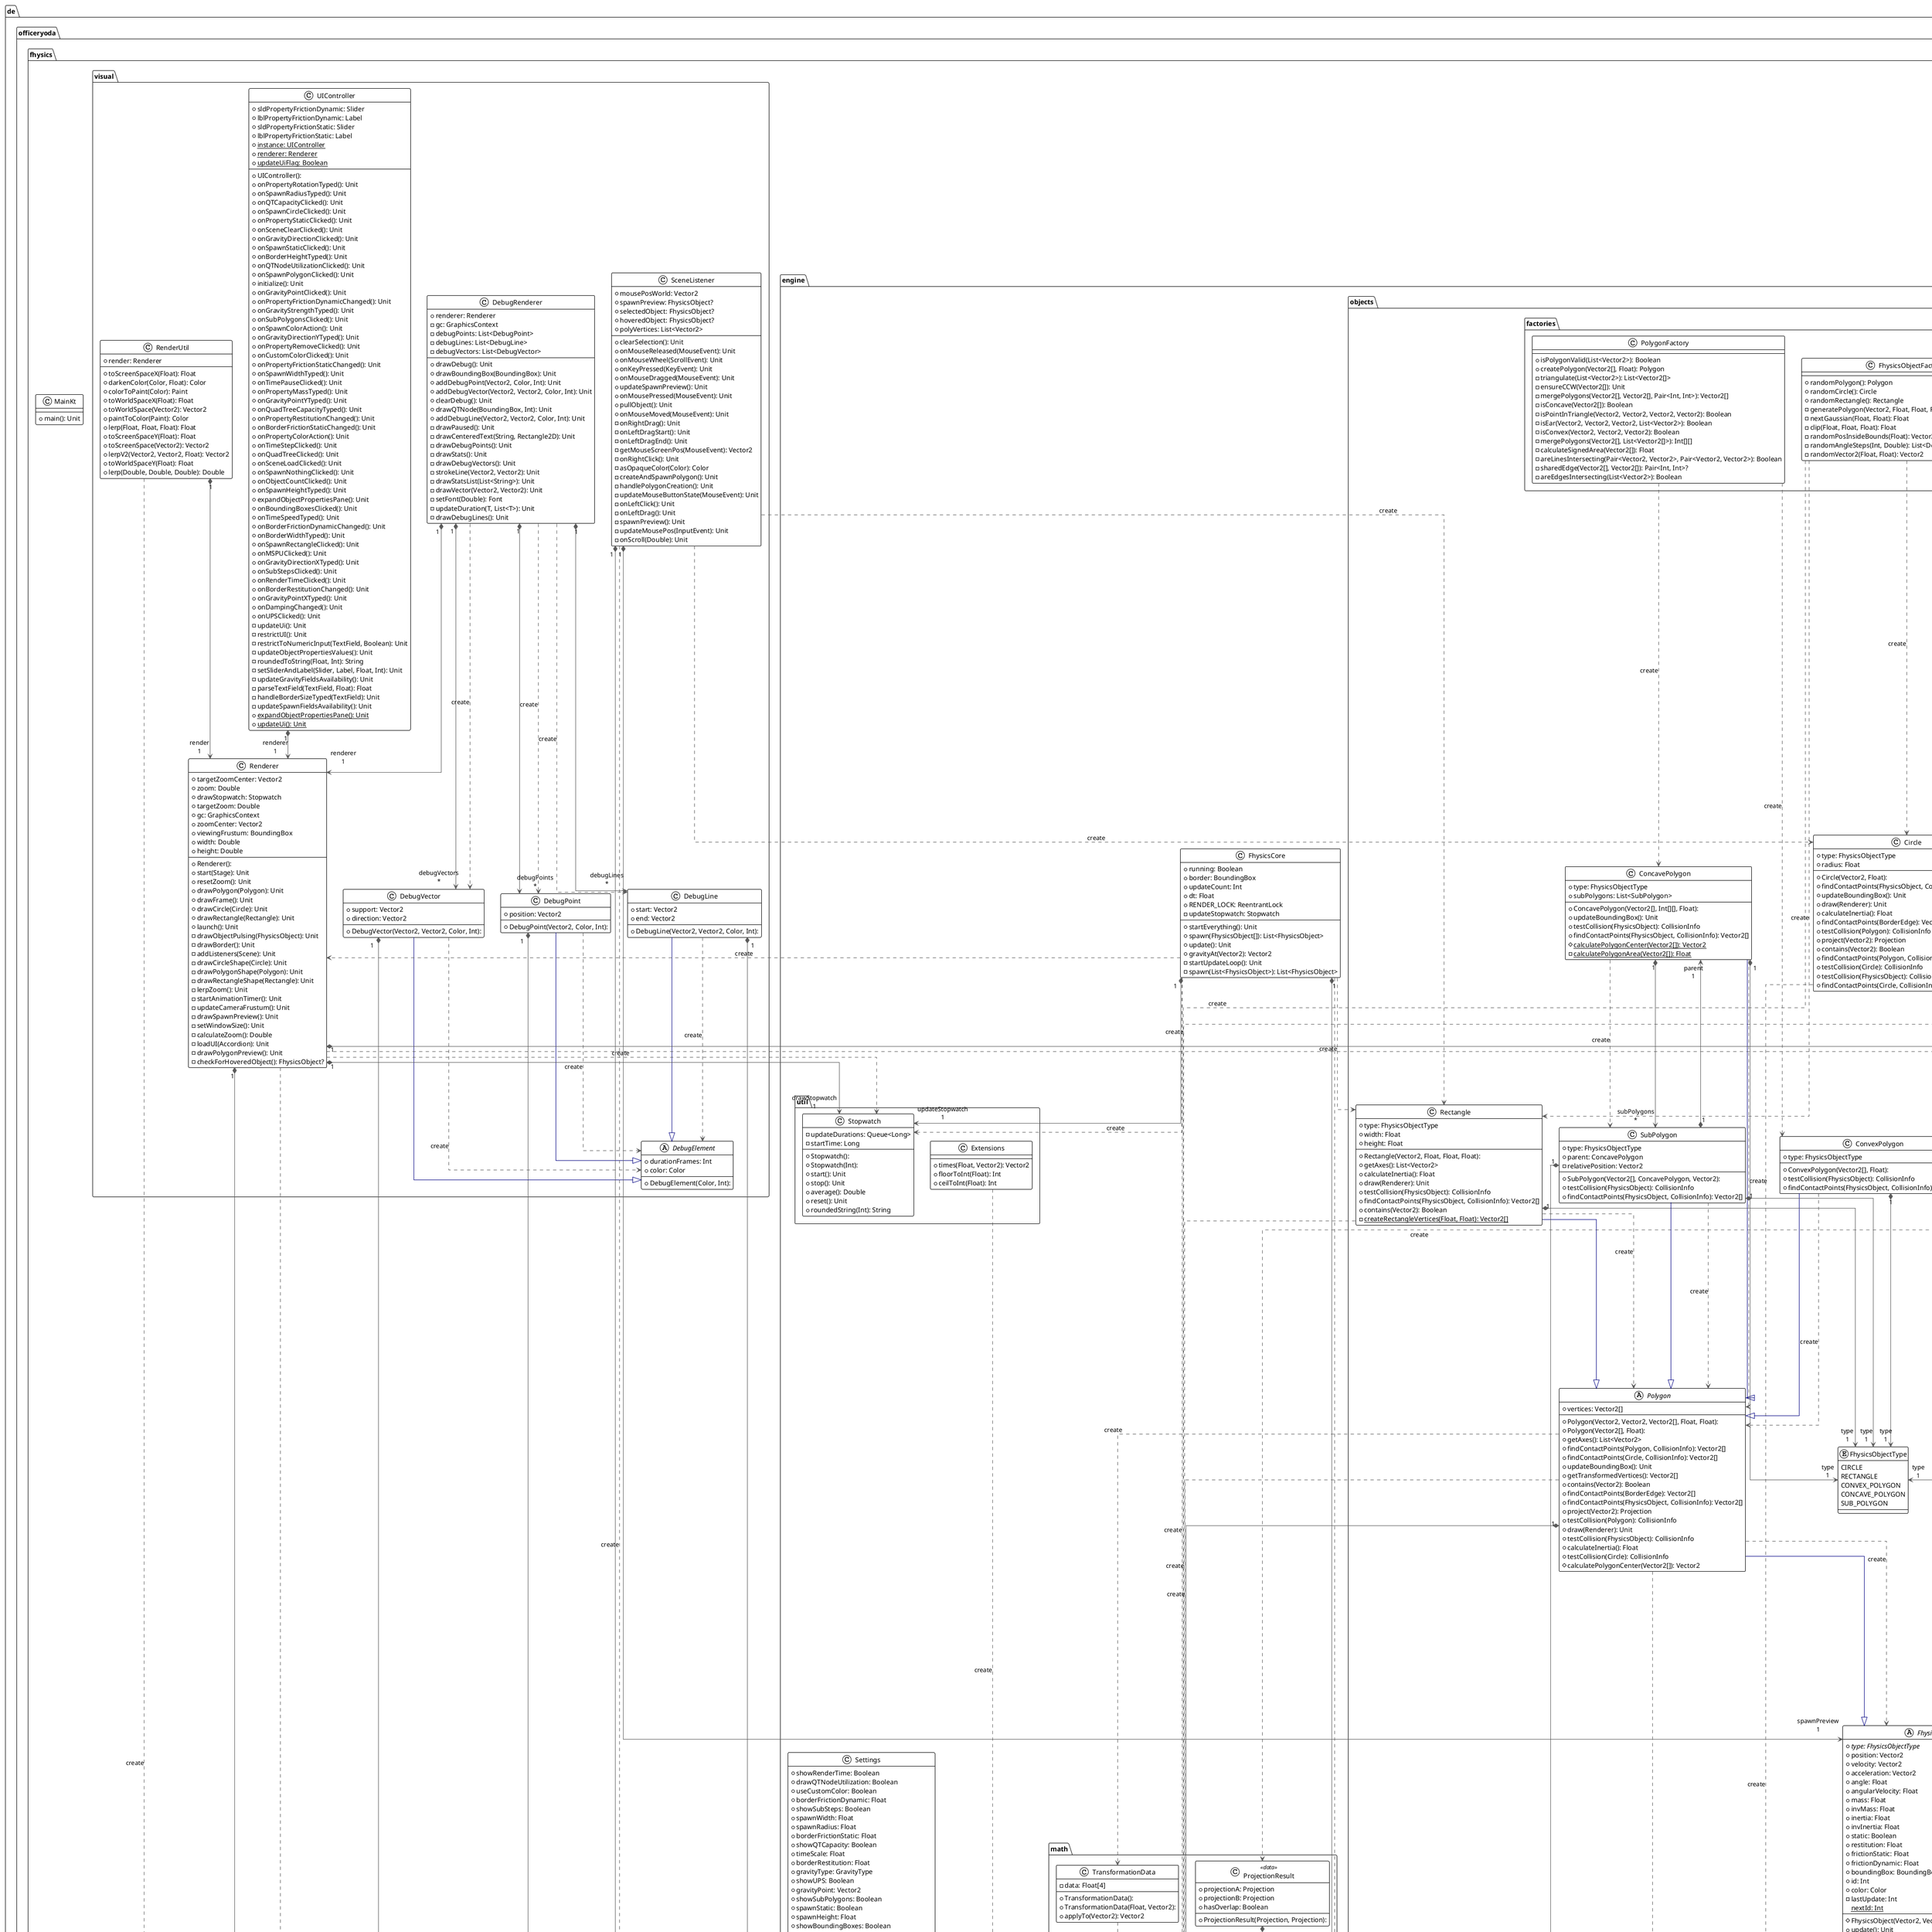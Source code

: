 @startuml

!theme plain
top to bottom direction
skinparam linetype ortho

class de.officeryoda.fhysics.engine.collision.BorderEdge << data >> {
    + normal: Vector2
    + borderPosition: Float
    + edgeCorner: Vector2
    + BorderEdge(Vector2, Float, Vector2):
    + testCollision(FhysicsObject): CollisionInfo
}

class de.officeryoda.fhysics.engine.collision.CollisionFinder {
    + testCollision(Circle, Circle): CollisionInfo
    + testCollision(Polygon, Polygon): CollisionInfo
    + testCollision(Polygon, Circle): CollisionInfo
    + getClosestPointOnLine(Vector2, Vector2, Vector2): Vector2
    - checkAxesForOverlap(List<Vector2>, Polygon, Circle): Boolean
    - testConcavePolygonCollision(ConcavePolygon, Circle): CollisionInfo
    - getUniqueAxes(Polygon, Polygon): List<Vector2>
    - testProjectionOverlap(Vector2, FhysicsObject, FhysicsObject): ProjectionResult
    - calculateOverlap(Circle, Circle, Vector2): Float
    - getClosestPoint(Polygon, Vector2): Vector2
    - findCollisionInfo(Polygon, Polygon, List<Vector2>): CollisionInfo
    - findDeepestCollision(Polygon, Polygon): CollisionInfo
    - testConcavePolygonCollision(Polygon, Polygon): CollisionInfo
}

class de.officeryoda.fhysics.engine.collision.CollisionInfo << data >> {
    + objA: FhysicsObject?
    + objB: FhysicsObject?
    + normal: Vector2
    + depth: Float
    + hasCollision: Boolean
    + CollisionInfo(FhysicsObject?, FhysicsObject?, Vector2, Float):
    + CollisionInfo():
}

class de.officeryoda.fhysics.engine.collision.CollisionSolver {
    + moveInsideBorder(FhysicsObject): Set<BorderEdge>
    + updateBorderObjects(): Unit
    + solveCollision(CollisionInfo): Unit
    + handleBorderCollisions(FhysicsObject): Unit
    - solveImpulseBorder(BorderEdge, FhysicsObject, Vector2[]): Float[]
    - solveFriction(FhysicsObject, FhysicsObject, Vector2[], Float[], Vector2): Unit
    - solveFrictionBorder(BorderEdge, FhysicsObject, Vector2[], Float[]): Unit
    - calculateFrictionMagnitude(Vector2, Vector2, FhysicsObject, FhysicsObject, Vector2, Vector2, Vector2[]): Float
    - applyImpulse(ArrayList<Vector2>, Vector2[], FhysicsObject): Unit
    - calculateImpulseMagnitude(FhysicsObject, FhysiscsObject, Vector2, Int, Float, Vector2, Vector2): Float
    - separateOverlappingObjects(CollisionInfo): Unit
    - calculateImpulseMagnitude(FhysicsObject, Vector2, Vector2, Float, Int): Float
    - calculateRelativeVelocity(FhysicsObject, FhysicsObject, Vector2, Vector2): Vector2
    - applyImpulses(ArrayList<Vector2>, Vector2[], FhysicsObject, FhysicsObject): Unit
    - solveImpulse(FhysicsObject, FhysicsObject, Vector2[], CollisionInfo): Float[]
    - processBorderContactPointsImpulse(Vector2[], FhysicsObject, Vector2, ArrayList<Vector2>): Float[]
    - applyCoulombsLaw(Float, Float, Vector2, Float, Float): Vector2
    - calculateFrictionMagnitude(Vector2, Vector2, FhysicsObject, Vector2, Vector2[]): Float
    - processObjectContactPointsImpulse(Vector2[], FhysicsObject, FhysicsObject, Vector2, ArrayList<Vector2>): Float[]
    - processObjectContactPointsFriction(Vector2[], FhysicsObject, FhysicsObject, Vector2, ArrayList<Vector2>, Float[]): Unit
    - applyFriction(ArrayList<Vector2>, FhysicsObject, Vector2[]): Unit
    - processBorderContactPointsFriction(Vector2[], FhysicsObject, Vector2, ArrayList<Vector2>, Float[]): Unit
    - clampSmallAngularVelocity(FhysicsObject): Unit
    - applyFriction(ArrayList<Vector2>, Vector2[], FhysicsObject, FhysicsObject, Float): Unit
    - calculateContactPerpendicular(Vector2, FhysicsObject): Vector2
    - solveBorderCollision(FhysicsObject, BorderEdge): Unit
}

class de.officeryoda.fhysics.engine.collision.ContactFinder {
    + findContactPoints(Circle, CollisionInfo): Vector2[]
    + findContactPoints(BorderEdge, Circle): Vector2[]
    + findContactPoints(Polygon, Polygon): Vector2[]
    + findContactPoints(BorderEdge, Polygon): Vector2[]
    + getConvexPolygons(Polygon, Polygon): Pair<List<Polygon>, List<Polygon>>
    - findConcavePolygonContactPoints(BorderEdge, ConcavePolygon): Vector2[]
    - findConcavePolygonContactPoints(Polygon, Polygon): Vector2[]
    - isNearExisting(Vector2, List<Vector2>): Boolean
    - findContactPoints(List<Polygon>, List<Polygon>): Vector2[]
    - nearlyEquals(Vector2, Vector2): Boolean
}

class de.officeryoda.fhysics.engine.datastructures.BoundingBox << data >> {
    x: Float
    y: Float
    width: Float
    height: Float
    + BoundingBox():
    + BoundingBox(Float, Float, Float, Float):
    + contains(BoundingBox): Boolean
    + overlaps(BoundingBox): Boolean
    + contains(Vector2): Boolean
    + setFromPolygon: Polygon
    + setFromCircle: Circle
}

class de.officeryoda.fhysics.engine.datastructures.IndexedFreeList<T> {
    - data: List<FreeElement<T>>
    - firstFree: Int
    + IndexedFreeList():
    + IndexedFreeList(T):
    + free(Int): Unit
    + clear(): Unit
    + get(Int): T
    + capacity(): Int
    + usedCount(): Int
    + iterator(): Iterator<T>
    + add(T): Int
    + indexOf(T): Int
}

class de.officeryoda.fhysics.engine.datastructures.FreeElement<T> << data >> {
    + element: T?
    + next: Int
    + FreeElement(T?, Int):
    + FreeElement():
}

class de.officeryoda.fhysics.engine.datastructures.QuadTree {
    + capacity: Int
    + clearFlag: Boolean
    + rebuildFlag: Boolean
    + pendingRemovals: List<FhysicsObject>
    - pendingAdditions: List<FhysicsObject>
    - MIN_SIZE: Float
    - objectLists: IndexedFreeList<List<FhysicsObject>>
    - root: QTNode
    - nodes: List<QTNode>
    - threadPool: ExecutorService
    + update(): Unit
    + insert(FhysicsObject): Unit
    + query(Vector2): FhysicsObject?
    + rebuild(): Unit
    + clear(): Unit
    + shutdownThreadPool(): Unit
    + processPendingOperations(): Unit
    + getObjectCountInChildren(QTNode): Int
    + remove(FhysicsObject): Unit
    + drawObjects(Renderer): Unit
    + drawNodes(BoundingBox): Unit
    - insertPending(): Unit
    - removeIteratively(FhysicsObject): Unit
    - insertOverlappingObjects(QTNode, QTNode): Unit
    - updateFhysicsObjects(List<FhysicsObject>): Unit
    - removePending(): Unit
    - shouldSplitNode(QTNode): Boolean
    - totalRebuild(): Unit
    - getLeafNode(Vector2): QTNode
    - queryLeafObjects(QTNode, Vector2): FhysicsObject?
    - tryCollapseBranch(QTNode): Unit
    - moveObjectsToChildren(QTNode, Int): Unit
    - addNotContainedToList(QTNode, List<FhysicsObject>): Unit
    - addOverlappingChildrenToQueue(QTNode, BoundingBox, ArrayDeque<QTNode>): Unit
    - insertIntoLeaf(FhysicsObject, QTNode): Unit
    - createChildNodes(BoundingBox): Int
    - tryInsertRebuildList(List<FhysicsObject>, QTNode): Unit
    - trySplitNode(QTNode): Unit
    - findOverlappingLeaves(BoundingBox, QTNode): List<QTNode>
    - updateLeaf(QTNode): Unit
    - insertIteratively(FhysicsObject, QTNode): Unit
    - moveObjects(QTNode, QTNode): Unit
    - getChildren(QTNode): QTNode[]
    - handleCollisions(List<FhysicsObject>): Unit
    - convertToBranch(QTNode, Int): Unit
    - collapseBranch(QTNode): Unit
}

class de.officeryoda.fhysics.engine.datastructures.QTNode << data >> {
    + bbox: BoundingBox
    + index: Int
    + objects: List<FhysicsObject>
    + isLeaf: Boolean
    + QTNode(BoundingBox):
    + convertToBranch(): Unit
    + convertToLeaf(): Unit
}

class de.officeryoda.fhysics.engine.math.Projection << data >> {
    + min: Float
    + max: Float
    + Projection(Float, Float):
    + overlaps(Projection): Boolean
}

class de.officeryoda.fhysics.engine.math.ProjectionResult << data >> {
    + projectionA: Projection
    + projectionB: Projection
    + hasOverlap: Boolean
    + ProjectionResult(Projection, Projection):
}

class de.officeryoda.fhysics.engine.math.TransformationData {
    - data: Float[4]
    + TransformationData():
    + TransformationData(Float, Vector2):
    + applyTo(Vector2): Vector2
}

class de.officeryoda.fhysics.engine.math.Vector2 << data >> {
    + x: Float
    + y: Float
    {static} ZERO: Vector2
    + Vector2(Float, Float):
    + Vector2(Float):
    + Vector2():
    + dot(Vector2): Float
    + cross(Vector2): Float
    + normalized(): Vector2
    + negate(): Unit
    + rotated(Float): Vector2
    + rotatedAround(Float, Vector2): Vector2
    + sqrDistanceTo(Vector2): Float
    + distanceTo(Vector2): Float
    + sqrMagnitude(): Float
    + magnitude(): Float
}

class de.officeryoda.fhysics.engine.objects.factories.FhysicsObjectFactory {
    + randomPolygon(): Polygon
    + randomCircle(): Circle
    + randomRectangle(): Rectangle
    - generatePolygon(Vector2, Float, Float, Float, Int): List<Vector2>
    - nextGaussian(Float, Float): Float
    - clip(Float, Float, Float): Float
    - randomPosInsideBounds(Float): Vector2
    - randomAngleSteps(Int, Double): List<Double>
    - randomVector2(Float, Float): Vector2
}

class de.officeryoda.fhysics.engine.objects.factories.PolygonFactory {
    + isPolygonValid(List<Vector2>): Boolean
    + createPolygon(Vector2[], Float): Polygon
    - triangulate(List<Vector2>): List<Vector2[]>
    - ensureCCW(Vector2[]): Unit
    - mergePolygons(Vector2[], Vector2[], Pair<Int, Int>): Vector2[]
    - isConcave(Vector2[]): Boolean
    - isPointInTriangle(Vector2, Vector2, Vector2, Vector2): Boolean
    - isEar(Vector2, Vector2, Vector2, List<Vector2>): Boolean
    - isConvex(Vector2, Vector2, Vector2): Boolean
    - mergePolygons(Vector2[], List<Vector2[]>): Int[][]
    - calculateSignedArea(Vector2[]): Float
    - areLinesIntersecting(Pair<Vector2, Vector2>, Pair<Vector2, Vector2>): Boolean
    - sharedEdge(Vector2[], Vector2[]): Pair<Int, Int>?
    - areEdgesIntersecting(List<Vector2>): Boolean
}

class de.officeryoda.fhysics.engine.objects.Circle {
    + type: FhysicsObjectType
    + radius: Float
    + Circle(Vector2, Float):
    + findContactPoints(FhysicsObject, CollisionInfo): Vector2[]
    + updateBoundingBox(): Unit
    + draw(Renderer): Unit
    + calculateInertia(): Float
    + findContactPoints(BorderEdge): Vector2[]
    + testCollision(Polygon): CollisionInfo
    + project(Vector2): Projection
    + contains(Vector2): Boolean
    + findContactPoints(Polygon, CollisionInfo): Vector2[]
    + testCollision(Circle): CollisionInfo
    + testCollision(FhysicsObject): CollisionInfo
    + findContactPoints(Circle, CollisionInfo): Vector2[]
}

class de.officeryoda.fhysics.engine.objects.ConcavePolygon {
    + type: FhysicsObjectType
    + subPolygons: List<SubPolygon>
    + ConcavePolygon(Vector2[], Int[][], Float):
    + updateBoundingBox(): Unit
    + testCollision(FhysicsObject): CollisionInfo
    + findContactPoints(FhysicsObject, CollisionInfo): Vector2[]
    {static} # calculatePolygonCenter(Vector2[]): Vector2
    {static} - calculatePolygonArea(Vector2[]): Float
}

class de.officeryoda.fhysics.engine.objects.ConvexPolygon {
    + type: FhysicsObjectType
    + ConvexPolygon(Vector2[], Float):
    + testCollision(FhysicsObject): CollisionInfo
    + findContactPoints(FhysicsObject, CollisionInfo): Vector2[]
}

abstract class de.officeryoda.fhysics.engine.objects.FhysicsObject {
    {abstract} + type: FhysicsObjectType
    + position: Vector2
    + velocity: Vector2
    + acceleration: Vector2
    + angle: Float
    + angularVelocity: Float
    + mass: Float
    + invMass: Float
    + inertia: Float
    + invInertia: Float
    + static: Boolean
    + restitution: Float
    + frictionStatic: Float
    + frictionDynamic: Float
    + boundingBox: BoundingBox
    + id: Int
    + color: Color
    - lastUpdate: Int
    {static} nextId: Int
    # FhysicsObject(Vector2, Vector2, Float, Float, Float):
    + update(): Unit
    {abstract} + project(Vector2): Projection
    {abstract} + contains(Vector2): Boolean
    {abstract} + draw(Renderer): Unit
    {abstract} + updateBoundingBox(): Unit
    {abstract} + calculateInertia(): Float
    {abstract} + findContactPoints(BorderEdge): Vector2[]
    {abstract} + findContactPoints(FhysicsObject, CollisionInfo): Vector2[]
    {abstract} + findContactPoints(Circle, CollisionInfo): Vector2[]
    {abstract} + findContactPoints(Polygon, CollisionInfo): Vector2[]
    + testCollision(BorderEdge): CollisionInfo
    {abstract} + testCollision(FhysicsObject): CollisionInfo
    {abstract} + testCollision(Circle): CollisionInfo
    {abstract} + testCollision(Polygon): CollisionInfo
    - colorFromId(): Color
}

enum de.officeryoda.fhysics.engine.objects.FhysicsObjectType {
    CIRCLE
    RECTANGLE
    CONVEX_POLYGON
    CONCAVE_POLYGON
    SUB_POLYGON
}

abstract class de.officeryoda.fhysics.engine.objects.Polygon {
    + vertices: Vector2[]
    + Polygon(Vector2, Vector2, Vector2[], Float, Float):
    + Polygon(Vector2[], Float):
    + getAxes(): List<Vector2>
    + findContactPoints(Polygon, CollisionInfo): Vector2[]
    + findContactPoints(Circle, CollisionInfo): Vector2[]
    + updateBoundingBox(): Unit
    + getTransformedVertices(): Vector2[]
    + contains(Vector2): Boolean
    + findContactPoints(BorderEdge): Vector2[]
    + findContactPoints(FhysicsObject, CollisionInfo): Vector2[]
    + project(Vector2): Projection
    + testCollision(Polygon): CollisionInfo
    + draw(Renderer): Unit
    + testCollision(FhysicsObject): CollisionInfo
    + calculateInertia(): Float
    + testCollision(Circle): CollisionInfo
    # calculatePolygonCenter(Vector2[]): Vector2
}

class de.officeryoda.fhysics.engine.objects.Rectangle {
    + type: FhysicsObjectType
    + width: Float
    + height: Float
    + Rectangle(Vector2, Float, Float, Float):
    + getAxes(): List<Vector2>
    + calculateInertia(): Float
    + draw(Renderer): Unit
    + testCollision(FhysicsObject): CollisionInfo
    + findContactPoints(FhysicsObject, CollisionInfo): Vector2[]
    + contains(Vector2): Boolean
    {static} - createRectangleVertices(Float, Float): Vector2[]
}

class de.officeryoda.fhysics.engine.objects.SubPolygon {
    + type: FhysicsObjectType
    + parent: ConcavePolygon
    - relativePosition: Vector2
    + SubPolygon(Vector2[], ConcavePolygon, Vector2):
    + testCollision(FhysicsObject): CollisionInfo
    + findContactPoints(FhysicsObject, CollisionInfo): Vector2[]
}

class de.officeryoda.fhysics.engine.util.Extensions {
    + times(Float, Vector2): Vector2
    + floorToInt(Float): Int
    + ceilToInt(Float): Int
}

class de.officeryoda.fhysics.engine.util.Stopwatch {
    - updateDurations: Queue<Long>
    - startTime: Long
    + Stopwatch():
    + Stopwatch(Int):
    + start(): Unit
    + stop(): Unit
    + average(): Double
    + reset(): Unit
    + roundedString(Int): String
}

class de.officeryoda.fhysics.engine.FhysicsCore {
    + running: Boolean
    + border: BoundingBox
    + updateCount: Int
    + dt: Float
    + RENDER_LOCK: ReentrantLock
    - updateStopwatch: Stopwatch
    + startEverything(): Unit
    + spawn(FhysicsObject[]): List<FhysicsObject>
    + update(): Unit
    + gravityAt(Vector2): Vector2
    - startUpdateLoop(): Unit
    - spawn(List<FhysicsObject>): List<FhysicsObject>
}

class de.officeryoda.fhysics.engine.SceneManager {
    + scenes: List<CustomScene>
    + loadPendingScene(): Unit
    + clearScene(): Unit
    + loadScene(String?): Unit
    - createScenes(): List<CustomScene>
}

class de.officeryoda.fhysics.engine.CustomScene << data >> {
    + name: String
    + settings: Map<String, Object>
    + objectCreation: () -> Unit
    + CustomScene(String, Map<String, Object>, () -> Unit):
    + load(): Unit
}

class de.officeryoda.fhysics.engine.Settings {
    + showRenderTime: Boolean
    + drawQTNodeUtilization: Boolean
    + useCustomColor: Boolean
    + borderFrictionDynamic: Float
    + showSubSteps: Boolean
    + spawnWidth: Float
    + spawnRadius: Float
    + borderFrictionStatic: Float
    + showQTCapacity: Boolean
    + timeScale: Float
    + borderRestitution: Float
    + gravityType: GravityType
    + showUPS: Boolean
    + gravityPoint: Vector2
    + showSubPolygons: Boolean
    + spawnStatic: Boolean
    + spawnHeight: Float
    + showBoundingBoxes: Boolean
    + damping: Float
    + spawnObjectType: SpawnObjectType
    + gravityDirection: Vector2
    + showObjectCount: Boolean
    + showMSPU: Boolean
    + spawnColor: Color
    + gravityPointStrength: Float
    + drawQuadTree: Boolean
    + setBorderProperties(Float, Float, Float): Unit
    + load(Map<String, Object>): Unit
    + loadDefault(): Unit
}

enum de.officeryoda.fhysics.engine.SpawnObjectType {
    NOTHING
    CIRCLE
    RECTANGLE
    POLYGON
}

enum de.officeryoda.fhysics.engine.GravityType {
    DIRECTIONAL
    TOWARDS_POINT
}

abstract class de.officeryoda.fhysics.visual.DebugElement {
    + durationFrames: Int
    + color: Color
    + DebugElement(Color, Int):
}

class de.officeryoda.fhysics.visual.DebugPoint {
    + position: Vector2
    + DebugPoint(Vector2, Color, Int):
}

class de.officeryoda.fhysics.visual.DebugLine {
    + start: Vector2
    + end: Vector2
    + DebugLine(Vector2, Vector2, Color, Int):
}

class de.officeryoda.fhysics.visual.DebugVector {
    + support: Vector2
    + direction: Vector2
    + DebugVector(Vector2, Vector2, Color, Int):
}

class de.officeryoda.fhysics.visual.DebugRenderer {
    + renderer: Renderer
    - gc: GraphicsContext
    - debugPoints: List<DebugPoint>
    - debugLines: List<DebugLine>
    - debugVectors: List<DebugVector>
    + drawDebug(): Unit
    + drawBoundingBox(BoundingBox): Unit
    + addDebugPoint(Vector2, Color, Int): Unit
    + addDebugVector(Vector2, Vector2, Color, Int): Unit
    + clearDebug(): Unit
    + drawQTNode(BoundingBox, Int): Unit
    + addDebugLine(Vector2, Vector2, Color, Int): Unit
    - drawPaused(): Unit
    - drawCenteredText(String, Rectangle2D): Unit
    - drawDebugPoints(): Unit
    - drawStats(): Unit
    - drawDebugVectors(): Unit
    - strokeLine(Vector2, Vector2): Unit
    - drawStatsList(List<String>): Unit
    - drawVector(Vector2, Vector2): Unit
    - setFont(Double): Font
    - updateDuration(T, List<T>): Unit
    - drawDebugLines(): Unit
}

class de.officeryoda.fhysics.visual.Renderer {
    + targetZoomCenter: Vector2
    + zoom: Double
    + drawStopwatch: Stopwatch
    + targetZoom: Double
    + gc: GraphicsContext
    + zoomCenter: Vector2
    + viewingFrustum: BoundingBox
    + width: Double
    + height: Double
    + Renderer():
    + start(Stage): Unit
    + resetZoom(): Unit
    + drawPolygon(Polygon): Unit
    + drawFrame(): Unit
    + drawCircle(Circle): Unit
    + drawRectangle(Rectangle): Unit
    + launch(): Unit
    - drawObjectPulsing(FhysicsObject): Unit
    - drawBorder(): Unit
    - addListeners(Scene): Unit
    - drawCircleShape(Circle): Unit
    - drawPolygonShape(Polygon): Unit
    - drawRectangleShape(Rectangle): Unit
    - lerpZoom(): Unit
    - startAnimationTimer(): Unit
    - updateCameraFrustum(): Unit
    - drawSpawnPreview(): Unit
    - setWindowSize(): Unit
    - calculateZoom(): Double
    - loadUI(Accordion): Unit
    - drawPolygonPreview(): Unit
    - checkForHoveredObject(): FhysicsObject?
}

class de.officeryoda.fhysics.visual.RenderUtil {
    + render: Renderer
    + toScreenSpaceX(Float): Float
    + darkenColor(Color, Float): Color
    + colorToPaint(Color): Paint
    + toWorldSpaceX(Float): Float
    + toWorldSpace(Vector2): Vector2
    + paintToColor(Paint): Color
    + lerp(Float, Float, Float): Float
    + toScreenSpaceY(Float): Float
    + toScreenSpace(Vector2): Vector2
    + lerpV2(Vector2, Vector2, Float): Vector2
    + toWorldSpaceY(Float): Float
    + lerp(Double, Double, Double): Double
}

class de.officeryoda.fhysics.visual.SceneListener {
    + mousePosWorld: Vector2
    + spawnPreview: FhysicsObject?
    + selectedObject: FhysicsObject?
    + hoveredObject: FhysicsObject?
    + polyVertices: List<Vector2>
    + clearSelection(): Unit
    + onMouseReleased(MouseEvent): Unit
    + onMouseWheel(ScrollEvent): Unit
    + onKeyPressed(KeyEvent): Unit
    + onMouseDragged(MouseEvent): Unit
    + updateSpawnPreview(): Unit
    + onMousePressed(MouseEvent): Unit
    + pullObject(): Unit
    + onMouseMoved(MouseEvent): Unit
    - onRightDrag(): Unit
    - onLeftDragStart(): Unit
    - onLeftDragEnd(): Unit
    - getMouseScreenPos(MouseEvent): Vector2
    - onRightClick(): Unit
    - asOpaqueColor(Color): Color
    - createAndSpawnPolygon(): Unit
    - handlePolygonCreation(): Unit
    - updateMouseButtonState(MouseEvent): Unit
    - onLeftClick(): Unit
    - onLeftDrag(): Unit
    - spawnPreview(): Unit
    - updateMousePos(InputEvent): Unit
    - onScroll(Double): Unit
}

class de.officeryoda.fhysics.visual.UIController {
    + sldPropertyFrictionDynamic: Slider
    + lblPropertyFrictionDynamic: Label
    + sldPropertyFrictionStatic: Slider
    + lblPropertyFrictionStatic: Label
    + {static} instance: UIController
    + {static} renderer: Renderer
    + {static} updateUiFlag: Boolean
    + UIController():
    + onPropertyRotationTyped(): Unit
    + onSpawnRadiusTyped(): Unit
    + onQTCapacityClicked(): Unit
    + onSpawnCircleClicked(): Unit
    + onPropertyStaticClicked(): Unit
    + onSceneClearClicked(): Unit
    + onGravityDirectionClicked(): Unit
    + onSpawnStaticClicked(): Unit
    + onBorderHeightTyped(): Unit
    + onQTNodeUtilizationClicked(): Unit
    + onSpawnPolygonClicked(): Unit
    + initialize(): Unit
    + onGravityPointClicked(): Unit
    + onPropertyFrictionDynamicChanged(): Unit
    + onGravityStrengthTyped(): Unit
    + onSubPolygonsClicked(): Unit
    + onSpawnColorAction(): Unit
    + onGravityDirectionYTyped(): Unit
    + onPropertyRemoveClicked(): Unit
    + onCustomColorClicked(): Unit
    + onPropertyFrictionStaticChanged(): Unit
    + onSpawnWidthTyped(): Unit
    + onTimePauseClicked(): Unit
    + onPropertyMassTyped(): Unit
    + onGravityPointYTyped(): Unit
    + onQuadTreeCapacityTyped(): Unit
    + onPropertyRestitutionChanged(): Unit
    + onBorderFrictionStaticChanged(): Unit
    + onPropertyColorAction(): Unit
    + onTimeStepClicked(): Unit
    + onQuadTreeClicked(): Unit
    + onSceneLoadClicked(): Unit
    + onSpawnNothingClicked(): Unit
    + onObjectCountClicked(): Unit
    + onSpawnHeightTyped(): Unit
    + expandObjectPropertiesPane(): Unit
    + onBoundingBoxesClicked(): Unit
    + onTimeSpeedTyped(): Unit
    + onBorderFrictionDynamicChanged(): Unit
    + onBorderWidthTyped(): Unit
    + onSpawnRectangleClicked(): Unit
    + onMSPUClicked(): Unit
    + onGravityDirectionXTyped(): Unit
    + onSubStepsClicked(): Unit
    + onRenderTimeClicked(): Unit
    + onBorderRestitutionChanged(): Unit
    + onGravityPointXTyped(): Unit
    + onDampingChanged(): Unit
    + onUPSClicked(): Unit
    - updateUi(): Unit
    - restrictUI(): Unit
    - restrictToNumericInput(TextField, Boolean): Unit
    - updateObjectPropertiesValues(): Unit
    - roundedToString(Float, Int): String
    - setSliderAndLabel(Slider, Label, Float, Int): Unit
    - updateGravityFieldsAvailability(): Unit
    - parseTextField(TextField, Float): Float
    - handleBorderSizeTyped(TextField): Unit
    - updateSpawnFieldsAvailability(): Unit
    {static} + expandObjectPropertiesPane(): Unit
    {static} + updateUi(): Unit
}

class de.officeryoda.fhysics.MainKt {
    + main(): Unit
}

Circle                         -[#000082,plain]-^  FhysicsObject
Circle                         -[#595959,dashed]->  FhysicsObject                 : "«create»"
Circle                        "1" *-[#595959,plain]-> "type\n1" FhysicsObjectType
Circle                         -[#595959,dashed]->  Projection              : "«create»"
CollisionFinder                -[#595959,dashed]->  CollisionInfo           : "«create»"
CollisionFinder                -[#595959,dashed]->  ProjectionResult        : "«create»"
CollisionSolver                -[#595959,dashed]->  BorderEdge              : "«create»"
CollisionSolver               "1" *-[#595959,plain]-> "borderObjects\n*" BorderEdge
CollisionSolver                -[#595959,dashed]->  Vector2                 : "«create»"
ConcavePolygon                "1" *-[#595959,plain]-> "type\n1" FhysicsObjectType
ConcavePolygon                 -[#000082,plain]-^  Polygon
ConcavePolygon                 -[#595959,dashed]->  Polygon                       : "«create»"
ConcavePolygon                 -[#595959,dashed]->  SubPolygon                    : "«create»"
ConcavePolygon                "1" *-[#595959,plain]-> "subPolygons\n*" SubPolygon
ContactFinder                  -[#595959,dashed]->  Vector2                 : "«create»"
ConvexPolygon                 "1" *-[#595959,plain]-> "type\n1" FhysicsObjectType
ConvexPolygon                  -[#000082,plain]-^  Polygon
ConvexPolygon                  -[#595959,dashed]->  Polygon                       : "«create»"
DebugLine                      -[#000082,plain]-^  DebugElement
DebugLine                      -[#595959,dashed]->  DebugElement                  : "«create»"
DebugLine                     "1" *-[#595959,plain]-> "start\n1" Vector2
DebugPoint                     -[#000082,plain]-^  DebugElement
DebugPoint                     -[#595959,dashed]->  DebugElement                  : "«create»"
DebugPoint                    "1" *-[#595959,plain]-> "position\n1" Vector2
DebugRenderer                 "1" *-[#595959,plain]-> "debugLines\n*" DebugLine
DebugRenderer                  -[#595959,dashed]->  DebugLine                     : "«create»"
DebugRenderer                 "1" *-[#595959,plain]-> "debugPoints\n*" DebugPoint
DebugRenderer                  -[#595959,dashed]->  DebugPoint                    : "«create»"
DebugRenderer                 "1" *-[#595959,plain]-> "debugVectors\n*" DebugVector
DebugRenderer                  -[#595959,dashed]->  DebugVector                   : "«create»"
DebugRenderer                 "1" *-[#595959,plain]-> "renderer\n1" Renderer
DebugVector                    -[#000082,plain]-^  DebugElement
DebugVector                    -[#595959,dashed]->  DebugElement                  : "«create»"
DebugVector                   "1" *-[#595959,plain]-> "support\n1" Vector2
Extensions                   -[#595959,dashed]->  Vector2                 : "«create»"
FhysicsCore                    -[#595959,dashed]->  Rectangle                     : "«create»"
FhysicsCore                    -[#595959,dashed]->  Renderer                      : "«create»"
FhysicsCore                   "1" *-[#595959,plain]-> "updateStopwatch\n1" Stopwatch
FhysicsCore                    -[#595959,dashed]->  Stopwatch                     : "«create»"
FhysicsCore                    -[#595959,dashed]->  BoundingBox             : "«create»"
FhysicsCore                   "1" *-[#595959,plain]-> "BORDER\n1" BoundingBox
FhysicsCore                    -[#595959,dashed]->  Vector2                 : "«create»"
FhysicsObject                 "1" *-[#595959,plain]-> "boundingBox\n1" BoundingBox
FhysicsObject                  -[#595959,dashed]->  BoundingBox             : "«create»"
FhysicsObject                 "1" *-[#595959,plain]-> "position\n1" Vector2
FhysicsObjectFactory           -[#595959,dashed]->  Circle                        : "«create»"
FhysicsObjectFactory           -[#595959,dashed]->  Rectangle                     : "«create»"
FhysicsObjectFactory           -[#595959,dashed]->  Vector2                 : "«create»"
IndexedFreeList                -[#595959,dashed]->  FreeElement             : "«create»"
IndexedFreeList               "1" *-[#595959,plain]-> "data\n*" FreeElement
Polygon                        -[#000082,plain]-^  FhysicsObject
Polygon                        -[#595959,dashed]->  FhysicsObject                 : "«create»"
Polygon                        -[#595959,dashed]->  TransformationData          : "«create»"
Polygon                        -[#595959,dashed]->  Projection              : "«create»"
Polygon                        -[#595959,dashed]->  Vector2                 : "«create»"
Polygon                       "1" *-[#595959,plain]-> "vertices\n*" Vector2
PolygonFactory                 -[#595959,dashed]->  ConcavePolygon                : "«create»"
PolygonFactory                 -[#595959,dashed]->  ConvexPolygon                 : "«create»"
QuadTree                      "1" *-[#595959,plain]-> "pendingAdditions\n*" FhysicsObject
QuadTree                      "1" *-[#595959,plain]-> "objectLists\n1" IndexedFreeList
QuadTree                       -[#595959,dashed]->  IndexedFreeList               : "«create»"
QuadTree                       -[#595959,dashed]->  BoundingBox             : "«create»"
QuadTree                      "1" *-[#595959,plain]-> "nodes\n*" QTNode
QuadTree                       -[#595959,dashed]->  QTNode                  : "«create»"
Rectangle                     "1" *-[#595959,plain]-> "type\n1" FhysicsObjectType
Rectangle                      -[#000082,plain]-^  Polygon
Rectangle                      -[#595959,dashed]->  Polygon                       : "«create»"
Rectangle                      -[#595959,dashed]->  Vector2                 : "«create»"
RenderUtil                    "1" *-[#595959,plain]-> "render\n1" Renderer
RenderUtil                     -[#595959,dashed]->  Vector2                 : "«create»"
Renderer                       -[#595959,dashed]->  Stopwatch                     : "«create»"
Renderer                      "1" *-[#595959,plain]-> "drawStopwatch\n1" Stopwatch
Renderer                      "1" *-[#595959,plain]-> "viewingFrustum\n1" BoundingBox
Renderer                       -[#595959,dashed]->  BoundingBox             : "«create»"
Renderer                       -[#595959,dashed]->  Vector2                 : "«create»"
Renderer                      "1" *-[#595959,plain]-> "targetZoomCenter\n1" Vector2
SceneListener                  -[#595959,dashed]->  Circle                        : "«create»"
SceneListener                 "1" *-[#595959,plain]-> "spawnPreview\n1" FhysicsObject
SceneListener                  -[#595959,dashed]->  Rectangle                     : "«create»"
SceneListener                  -[#595959,dashed]->  Vector2                 : "«create»"
SceneListener                 "1" *-[#595959,plain]-> "polyVertices\n*" Vector2
SceneManager                   -[#595959,dashed]->  CustomScene             : "«create»"
SceneManager                  "1" *-[#595959,plain]-> "scenes\n*" CustomScene
Settings                      "1" *-[#595959,plain]-> "gravityType\n1" GravityType
Settings                      "1" *-[#595959,plain]-> "spawnObjectType\n1" SpawnObjectType
Settings                      "1" *-[#595959,plain]-> "gravityDirection\n1" Vector2
Settings                       -[#595959,dashed]->  Vector2                 : "«create»"
SubPolygon                    "1" *-[#595959,plain]-> "parent\n1" ConcavePolygon
SubPolygon                    "1" *-[#595959,plain]-> "type\n1" FhysicsObjectType
SubPolygon                     -[#000082,plain]-^  Polygon
SubPolygon                     -[#595959,dashed]->  Polygon                       : "«create»"
SubPolygon                    "1" *-[#595959,plain]-> "relativePosition\n1" Vector2
TransformationData             -[#595959,dashed]->  Vector2                 : "«create»"
UIController                  "1" *-[#595959,plain]-> "renderer\n1" Renderer
BorderEdge               -[#595959,dashed]->  CollisionInfo           : "«create»"
BorderEdge              "1" *-[#595959,plain]-> "normal\n1" Vector2
CollisionInfo           "1" *-[#595959,plain]-> "objA\n1" FhysicsObject
CollisionInfo           "1" *-[#595959,plain]-> "normal\n1" Vector2
FreeElement              +-[#820000,plain]-  IndexedFreeList
ProjectionResult        "1" *-[#595959,plain]-> "projectionA\n1" Projection
QTNode                   +-[#820000,plain]-  QuadTree
QTNode                  "1" *-[#595959,plain]-> "bbox\n1" BoundingBox
@enduml

